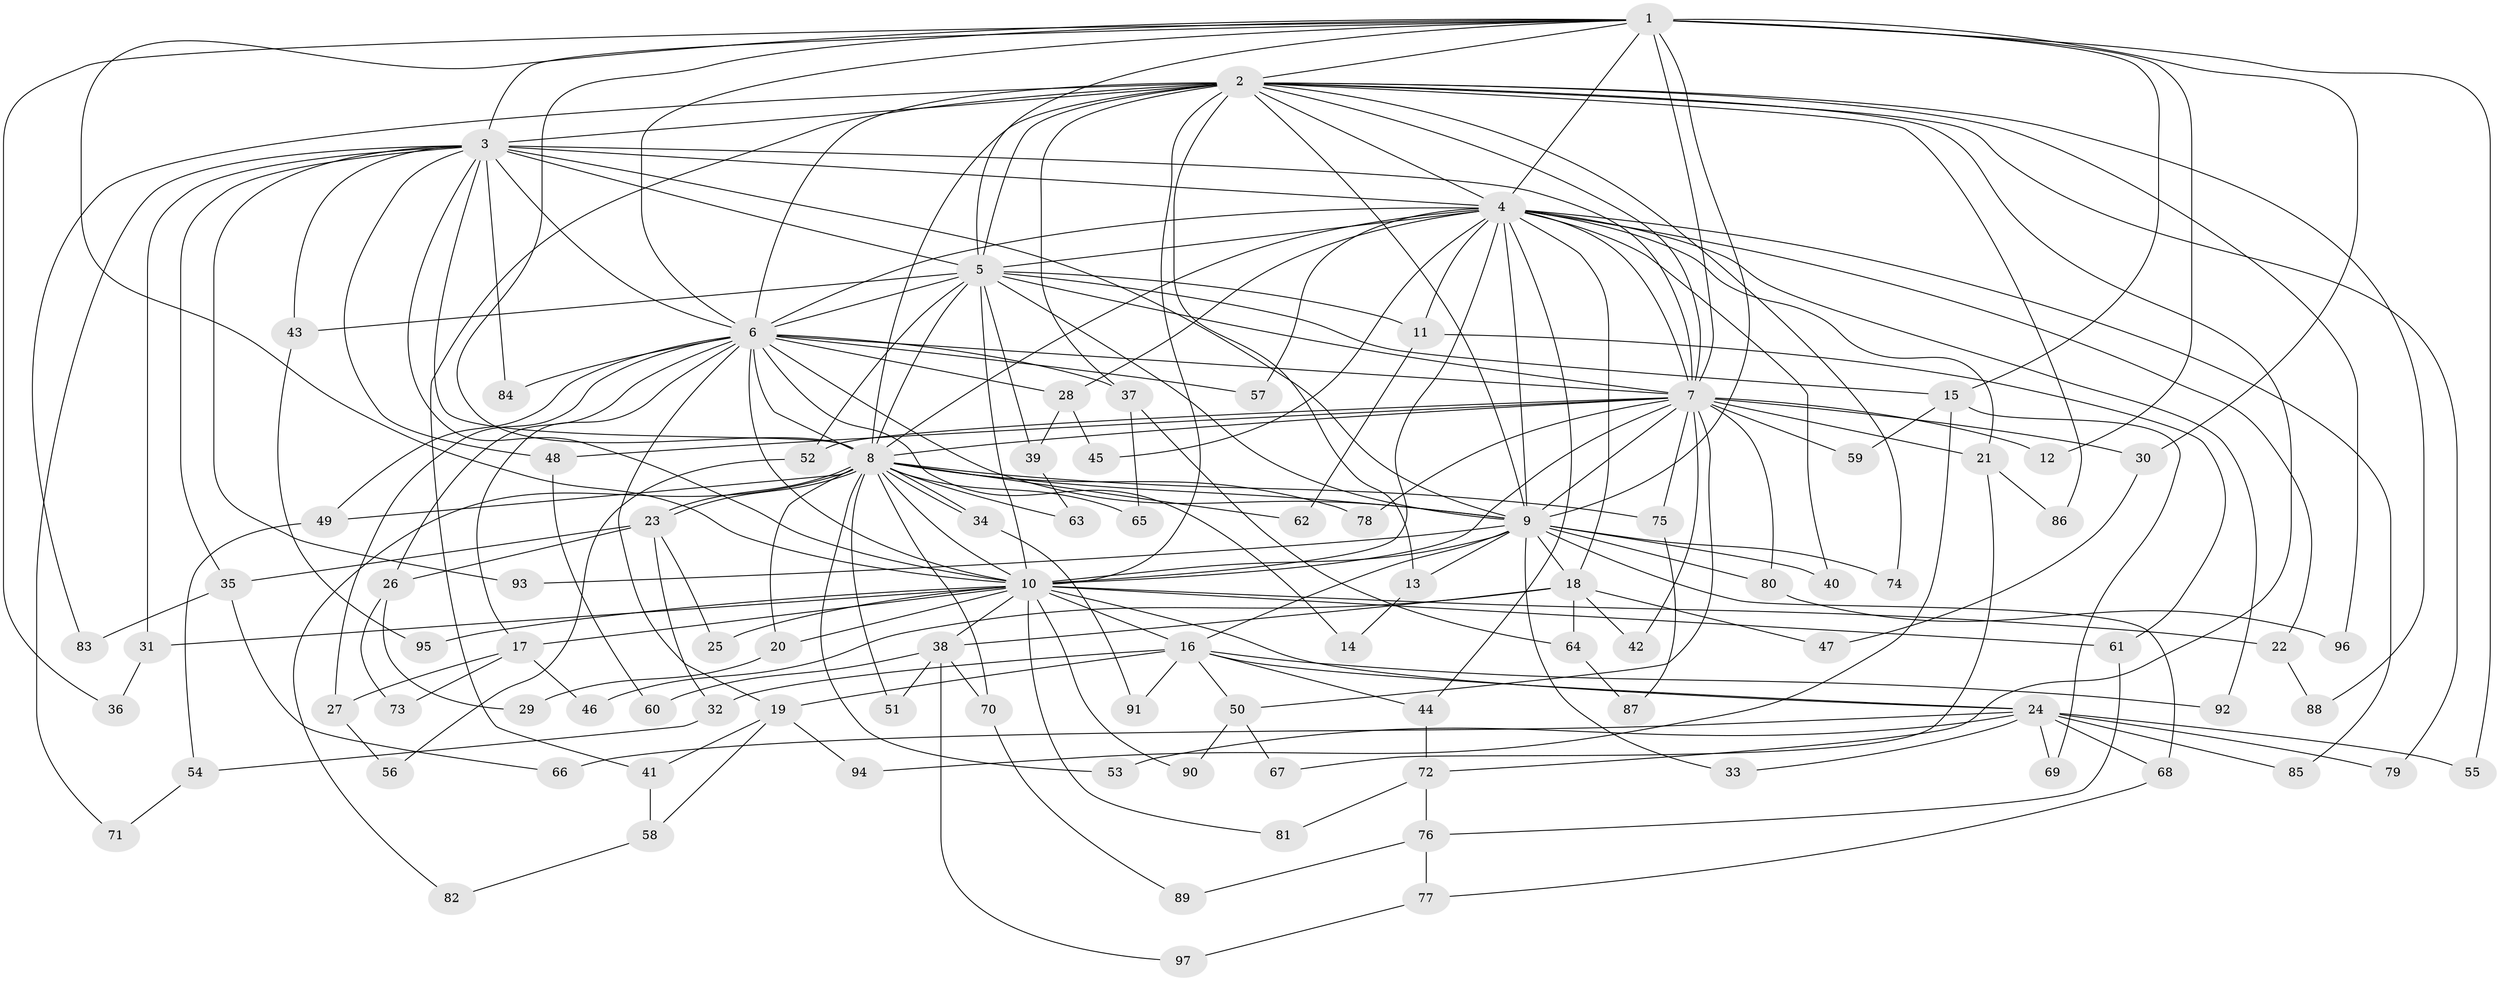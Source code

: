 // coarse degree distribution, {18: 0.028985507246376812, 17: 0.014492753623188406, 26: 0.014492753623188406, 13: 0.014492753623188406, 14: 0.028985507246376812, 22: 0.014492753623188406, 4: 0.08695652173913043, 2: 0.4782608695652174, 3: 0.18840579710144928, 5: 0.057971014492753624, 11: 0.014492753623188406, 8: 0.014492753623188406, 6: 0.028985507246376812, 10: 0.014492753623188406}
// Generated by graph-tools (version 1.1) at 2025/23/03/03/25 07:23:42]
// undirected, 97 vertices, 219 edges
graph export_dot {
graph [start="1"]
  node [color=gray90,style=filled];
  1;
  2;
  3;
  4;
  5;
  6;
  7;
  8;
  9;
  10;
  11;
  12;
  13;
  14;
  15;
  16;
  17;
  18;
  19;
  20;
  21;
  22;
  23;
  24;
  25;
  26;
  27;
  28;
  29;
  30;
  31;
  32;
  33;
  34;
  35;
  36;
  37;
  38;
  39;
  40;
  41;
  42;
  43;
  44;
  45;
  46;
  47;
  48;
  49;
  50;
  51;
  52;
  53;
  54;
  55;
  56;
  57;
  58;
  59;
  60;
  61;
  62;
  63;
  64;
  65;
  66;
  67;
  68;
  69;
  70;
  71;
  72;
  73;
  74;
  75;
  76;
  77;
  78;
  79;
  80;
  81;
  82;
  83;
  84;
  85;
  86;
  87;
  88;
  89;
  90;
  91;
  92;
  93;
  94;
  95;
  96;
  97;
  1 -- 2;
  1 -- 3;
  1 -- 4;
  1 -- 5;
  1 -- 6;
  1 -- 7;
  1 -- 8;
  1 -- 9;
  1 -- 10;
  1 -- 12;
  1 -- 15;
  1 -- 30;
  1 -- 36;
  1 -- 55;
  2 -- 3;
  2 -- 4;
  2 -- 5;
  2 -- 6;
  2 -- 7;
  2 -- 8;
  2 -- 9;
  2 -- 10;
  2 -- 13;
  2 -- 37;
  2 -- 41;
  2 -- 72;
  2 -- 74;
  2 -- 79;
  2 -- 83;
  2 -- 86;
  2 -- 88;
  2 -- 96;
  3 -- 4;
  3 -- 5;
  3 -- 6;
  3 -- 7;
  3 -- 8;
  3 -- 9;
  3 -- 10;
  3 -- 31;
  3 -- 35;
  3 -- 43;
  3 -- 48;
  3 -- 71;
  3 -- 84;
  3 -- 93;
  4 -- 5;
  4 -- 6;
  4 -- 7;
  4 -- 8;
  4 -- 9;
  4 -- 10;
  4 -- 11;
  4 -- 18;
  4 -- 21;
  4 -- 22;
  4 -- 28;
  4 -- 40;
  4 -- 44;
  4 -- 45;
  4 -- 57;
  4 -- 85;
  4 -- 92;
  5 -- 6;
  5 -- 7;
  5 -- 8;
  5 -- 9;
  5 -- 10;
  5 -- 11;
  5 -- 15;
  5 -- 39;
  5 -- 43;
  5 -- 52;
  6 -- 7;
  6 -- 8;
  6 -- 9;
  6 -- 10;
  6 -- 14;
  6 -- 17;
  6 -- 19;
  6 -- 26;
  6 -- 27;
  6 -- 28;
  6 -- 37;
  6 -- 49;
  6 -- 57;
  6 -- 84;
  7 -- 8;
  7 -- 9;
  7 -- 10;
  7 -- 12;
  7 -- 21;
  7 -- 30;
  7 -- 42;
  7 -- 48;
  7 -- 50;
  7 -- 52;
  7 -- 59;
  7 -- 75;
  7 -- 78;
  7 -- 80;
  8 -- 9;
  8 -- 10;
  8 -- 20;
  8 -- 23;
  8 -- 23;
  8 -- 34;
  8 -- 34;
  8 -- 49;
  8 -- 51;
  8 -- 53;
  8 -- 62;
  8 -- 63;
  8 -- 65;
  8 -- 70;
  8 -- 75;
  8 -- 78;
  8 -- 82;
  9 -- 10;
  9 -- 13;
  9 -- 16;
  9 -- 18;
  9 -- 33;
  9 -- 40;
  9 -- 68;
  9 -- 74;
  9 -- 80;
  9 -- 93;
  10 -- 16;
  10 -- 17;
  10 -- 20;
  10 -- 22;
  10 -- 24;
  10 -- 25;
  10 -- 31;
  10 -- 38;
  10 -- 61;
  10 -- 81;
  10 -- 90;
  10 -- 95;
  11 -- 61;
  11 -- 62;
  13 -- 14;
  15 -- 59;
  15 -- 69;
  15 -- 94;
  16 -- 19;
  16 -- 24;
  16 -- 32;
  16 -- 44;
  16 -- 50;
  16 -- 91;
  16 -- 92;
  17 -- 27;
  17 -- 46;
  17 -- 73;
  18 -- 38;
  18 -- 42;
  18 -- 46;
  18 -- 47;
  18 -- 64;
  19 -- 41;
  19 -- 58;
  19 -- 94;
  20 -- 29;
  21 -- 67;
  21 -- 86;
  22 -- 88;
  23 -- 25;
  23 -- 26;
  23 -- 32;
  23 -- 35;
  24 -- 33;
  24 -- 53;
  24 -- 55;
  24 -- 66;
  24 -- 68;
  24 -- 69;
  24 -- 79;
  24 -- 85;
  26 -- 29;
  26 -- 73;
  27 -- 56;
  28 -- 39;
  28 -- 45;
  30 -- 47;
  31 -- 36;
  32 -- 54;
  34 -- 91;
  35 -- 66;
  35 -- 83;
  37 -- 64;
  37 -- 65;
  38 -- 51;
  38 -- 60;
  38 -- 70;
  38 -- 97;
  39 -- 63;
  41 -- 58;
  43 -- 95;
  44 -- 72;
  48 -- 60;
  49 -- 54;
  50 -- 67;
  50 -- 90;
  52 -- 56;
  54 -- 71;
  58 -- 82;
  61 -- 76;
  64 -- 87;
  68 -- 77;
  70 -- 89;
  72 -- 76;
  72 -- 81;
  75 -- 87;
  76 -- 77;
  76 -- 89;
  77 -- 97;
  80 -- 96;
}

